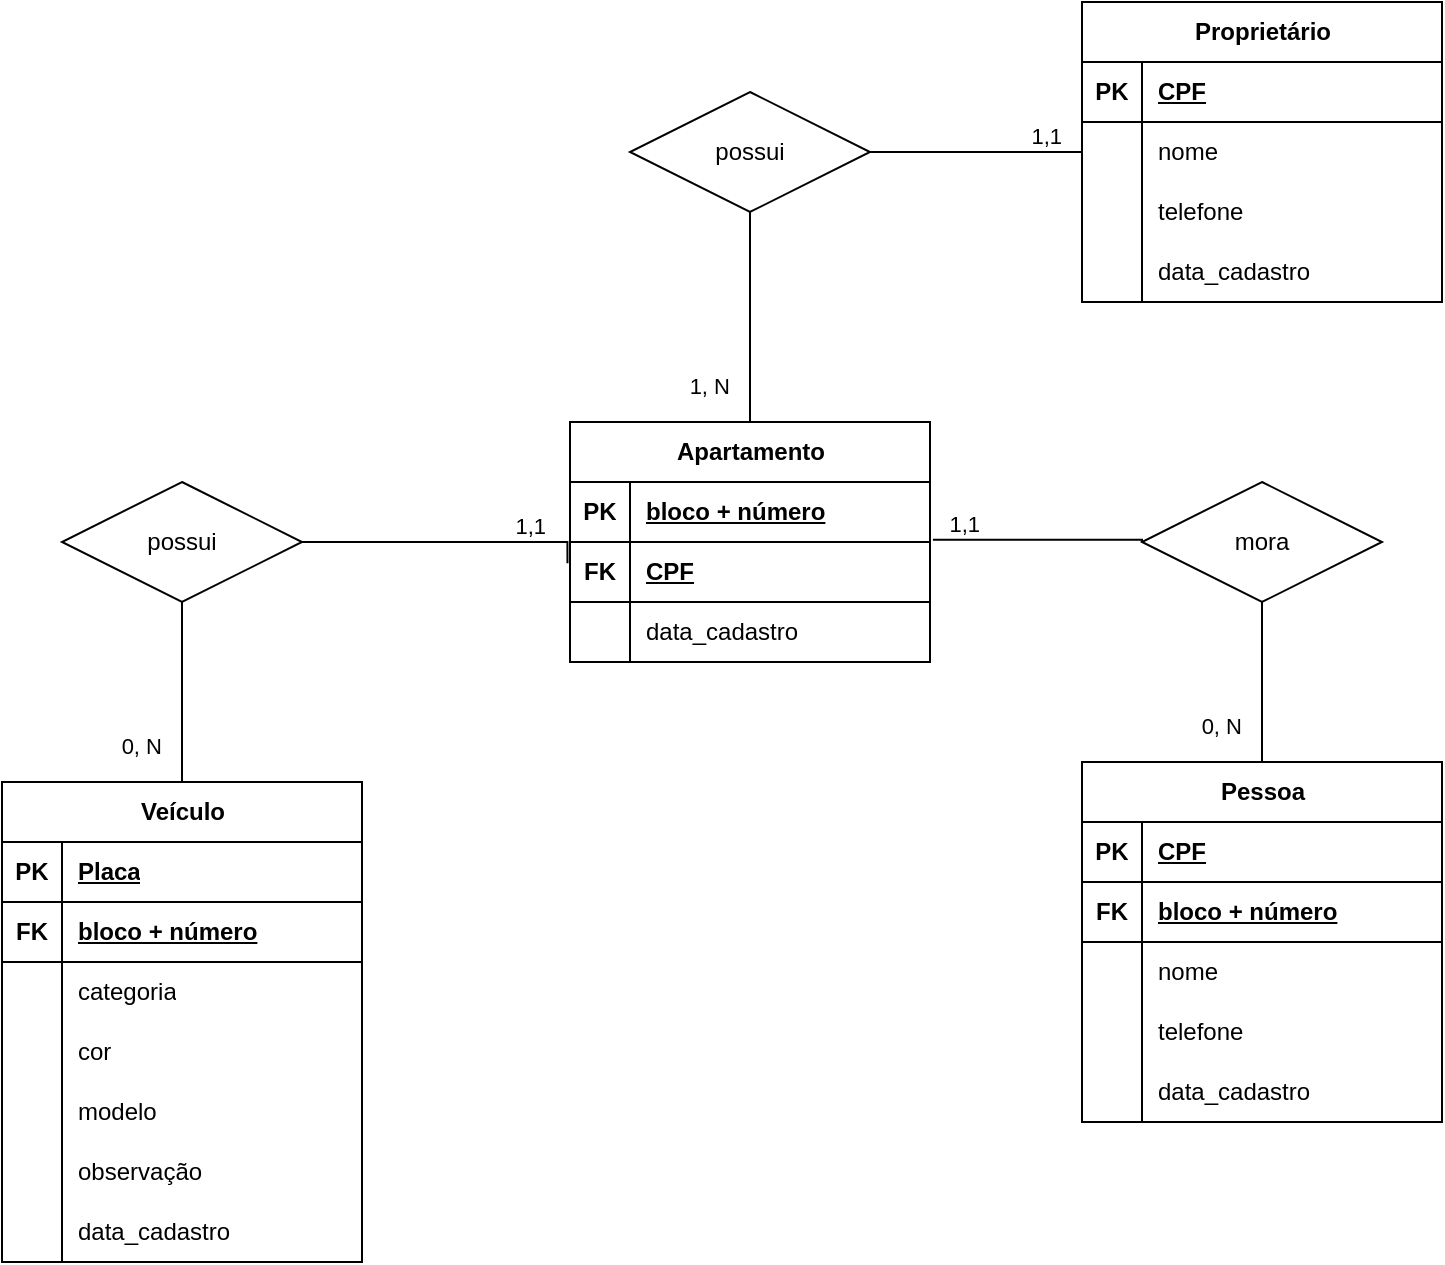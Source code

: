 <mxfile version="21.6.2" type="device">
  <diagram name="Página-1" id="44M3iqJt5St6owgs1f7e">
    <mxGraphModel dx="1195" dy="663" grid="1" gridSize="10" guides="1" tooltips="1" connect="1" arrows="1" fold="1" page="1" pageScale="1" pageWidth="827" pageHeight="1169" math="0" shadow="0">
      <root>
        <mxCell id="0" />
        <mxCell id="1" parent="0" />
        <mxCell id="zV52ClOBa0Fje1cLpetL-1" value="Apartamento" style="shape=table;startSize=30;container=1;collapsible=1;childLayout=tableLayout;fixedRows=1;rowLines=0;fontStyle=1;align=center;resizeLast=1;html=1;" vertex="1" parent="1">
          <mxGeometry x="324" y="250" width="180" height="120" as="geometry" />
        </mxCell>
        <mxCell id="zV52ClOBa0Fje1cLpetL-2" value="" style="shape=tableRow;horizontal=0;startSize=0;swimlaneHead=0;swimlaneBody=0;fillColor=none;collapsible=0;dropTarget=0;points=[[0,0.5],[1,0.5]];portConstraint=eastwest;top=0;left=0;right=0;bottom=1;" vertex="1" parent="zV52ClOBa0Fje1cLpetL-1">
          <mxGeometry y="30" width="180" height="30" as="geometry" />
        </mxCell>
        <mxCell id="zV52ClOBa0Fje1cLpetL-3" value="PK" style="shape=partialRectangle;connectable=0;fillColor=none;top=0;left=0;bottom=0;right=0;fontStyle=1;overflow=hidden;whiteSpace=wrap;html=1;" vertex="1" parent="zV52ClOBa0Fje1cLpetL-2">
          <mxGeometry width="30" height="30" as="geometry">
            <mxRectangle width="30" height="30" as="alternateBounds" />
          </mxGeometry>
        </mxCell>
        <mxCell id="zV52ClOBa0Fje1cLpetL-4" value="bloco + número" style="shape=partialRectangle;connectable=0;fillColor=none;top=0;left=0;bottom=0;right=0;align=left;spacingLeft=6;fontStyle=5;overflow=hidden;whiteSpace=wrap;html=1;" vertex="1" parent="zV52ClOBa0Fje1cLpetL-2">
          <mxGeometry x="30" width="150" height="30" as="geometry">
            <mxRectangle width="150" height="30" as="alternateBounds" />
          </mxGeometry>
        </mxCell>
        <mxCell id="zV52ClOBa0Fje1cLpetL-14" value="" style="shape=tableRow;horizontal=0;startSize=0;swimlaneHead=0;swimlaneBody=0;fillColor=none;collapsible=0;dropTarget=0;points=[[0,0.5],[1,0.5]];portConstraint=eastwest;top=0;left=0;right=0;bottom=1;" vertex="1" parent="zV52ClOBa0Fje1cLpetL-1">
          <mxGeometry y="60" width="180" height="30" as="geometry" />
        </mxCell>
        <mxCell id="zV52ClOBa0Fje1cLpetL-15" value="FK" style="shape=partialRectangle;connectable=0;fillColor=none;top=0;left=0;bottom=0;right=0;fontStyle=1;overflow=hidden;whiteSpace=wrap;html=1;" vertex="1" parent="zV52ClOBa0Fje1cLpetL-14">
          <mxGeometry width="30" height="30" as="geometry">
            <mxRectangle width="30" height="30" as="alternateBounds" />
          </mxGeometry>
        </mxCell>
        <mxCell id="zV52ClOBa0Fje1cLpetL-16" value="CPF" style="shape=partialRectangle;connectable=0;fillColor=none;top=0;left=0;bottom=0;right=0;align=left;spacingLeft=6;fontStyle=5;overflow=hidden;whiteSpace=wrap;html=1;" vertex="1" parent="zV52ClOBa0Fje1cLpetL-14">
          <mxGeometry x="30" width="150" height="30" as="geometry">
            <mxRectangle width="150" height="30" as="alternateBounds" />
          </mxGeometry>
        </mxCell>
        <mxCell id="zV52ClOBa0Fje1cLpetL-5" value="" style="shape=tableRow;horizontal=0;startSize=0;swimlaneHead=0;swimlaneBody=0;fillColor=none;collapsible=0;dropTarget=0;points=[[0,0.5],[1,0.5]];portConstraint=eastwest;top=0;left=0;right=0;bottom=0;" vertex="1" parent="zV52ClOBa0Fje1cLpetL-1">
          <mxGeometry y="90" width="180" height="30" as="geometry" />
        </mxCell>
        <mxCell id="zV52ClOBa0Fje1cLpetL-6" value="" style="shape=partialRectangle;connectable=0;fillColor=none;top=0;left=0;bottom=0;right=0;editable=1;overflow=hidden;whiteSpace=wrap;html=1;" vertex="1" parent="zV52ClOBa0Fje1cLpetL-5">
          <mxGeometry width="30" height="30" as="geometry">
            <mxRectangle width="30" height="30" as="alternateBounds" />
          </mxGeometry>
        </mxCell>
        <mxCell id="zV52ClOBa0Fje1cLpetL-7" value="data_cadastro" style="shape=partialRectangle;connectable=0;fillColor=none;top=0;left=0;bottom=0;right=0;align=left;spacingLeft=6;overflow=hidden;whiteSpace=wrap;html=1;" vertex="1" parent="zV52ClOBa0Fje1cLpetL-5">
          <mxGeometry x="30" width="150" height="30" as="geometry">
            <mxRectangle width="150" height="30" as="alternateBounds" />
          </mxGeometry>
        </mxCell>
        <mxCell id="zV52ClOBa0Fje1cLpetL-17" value="Veículo" style="shape=table;startSize=30;container=1;collapsible=1;childLayout=tableLayout;fixedRows=1;rowLines=0;fontStyle=1;align=center;resizeLast=1;html=1;" vertex="1" parent="1">
          <mxGeometry x="40" y="430" width="180" height="240" as="geometry" />
        </mxCell>
        <mxCell id="zV52ClOBa0Fje1cLpetL-18" value="" style="shape=tableRow;horizontal=0;startSize=0;swimlaneHead=0;swimlaneBody=0;fillColor=none;collapsible=0;dropTarget=0;points=[[0,0.5],[1,0.5]];portConstraint=eastwest;top=0;left=0;right=0;bottom=1;" vertex="1" parent="zV52ClOBa0Fje1cLpetL-17">
          <mxGeometry y="30" width="180" height="30" as="geometry" />
        </mxCell>
        <mxCell id="zV52ClOBa0Fje1cLpetL-19" value="PK" style="shape=partialRectangle;connectable=0;fillColor=none;top=0;left=0;bottom=0;right=0;fontStyle=1;overflow=hidden;whiteSpace=wrap;html=1;" vertex="1" parent="zV52ClOBa0Fje1cLpetL-18">
          <mxGeometry width="30" height="30" as="geometry">
            <mxRectangle width="30" height="30" as="alternateBounds" />
          </mxGeometry>
        </mxCell>
        <mxCell id="zV52ClOBa0Fje1cLpetL-20" value="Placa" style="shape=partialRectangle;connectable=0;fillColor=none;top=0;left=0;bottom=0;right=0;align=left;spacingLeft=6;fontStyle=5;overflow=hidden;whiteSpace=wrap;html=1;" vertex="1" parent="zV52ClOBa0Fje1cLpetL-18">
          <mxGeometry x="30" width="150" height="30" as="geometry">
            <mxRectangle width="150" height="30" as="alternateBounds" />
          </mxGeometry>
        </mxCell>
        <mxCell id="zV52ClOBa0Fje1cLpetL-21" value="" style="shape=tableRow;horizontal=0;startSize=0;swimlaneHead=0;swimlaneBody=0;fillColor=none;collapsible=0;dropTarget=0;points=[[0,0.5],[1,0.5]];portConstraint=eastwest;top=0;left=0;right=0;bottom=1;" vertex="1" parent="zV52ClOBa0Fje1cLpetL-17">
          <mxGeometry y="60" width="180" height="30" as="geometry" />
        </mxCell>
        <mxCell id="zV52ClOBa0Fje1cLpetL-22" value="FK" style="shape=partialRectangle;connectable=0;fillColor=none;top=0;left=0;bottom=0;right=0;fontStyle=1;overflow=hidden;whiteSpace=wrap;html=1;" vertex="1" parent="zV52ClOBa0Fje1cLpetL-21">
          <mxGeometry width="30" height="30" as="geometry">
            <mxRectangle width="30" height="30" as="alternateBounds" />
          </mxGeometry>
        </mxCell>
        <mxCell id="zV52ClOBa0Fje1cLpetL-23" value="bloco + número" style="shape=partialRectangle;connectable=0;fillColor=none;top=0;left=0;bottom=0;right=0;align=left;spacingLeft=6;fontStyle=5;overflow=hidden;whiteSpace=wrap;html=1;" vertex="1" parent="zV52ClOBa0Fje1cLpetL-21">
          <mxGeometry x="30" width="150" height="30" as="geometry">
            <mxRectangle width="150" height="30" as="alternateBounds" />
          </mxGeometry>
        </mxCell>
        <mxCell id="zV52ClOBa0Fje1cLpetL-24" value="" style="shape=tableRow;horizontal=0;startSize=0;swimlaneHead=0;swimlaneBody=0;fillColor=none;collapsible=0;dropTarget=0;points=[[0,0.5],[1,0.5]];portConstraint=eastwest;top=0;left=0;right=0;bottom=0;" vertex="1" parent="zV52ClOBa0Fje1cLpetL-17">
          <mxGeometry y="90" width="180" height="30" as="geometry" />
        </mxCell>
        <mxCell id="zV52ClOBa0Fje1cLpetL-25" value="" style="shape=partialRectangle;connectable=0;fillColor=none;top=0;left=0;bottom=0;right=0;editable=1;overflow=hidden;whiteSpace=wrap;html=1;" vertex="1" parent="zV52ClOBa0Fje1cLpetL-24">
          <mxGeometry width="30" height="30" as="geometry">
            <mxRectangle width="30" height="30" as="alternateBounds" />
          </mxGeometry>
        </mxCell>
        <mxCell id="zV52ClOBa0Fje1cLpetL-26" value="categoria" style="shape=partialRectangle;connectable=0;fillColor=none;top=0;left=0;bottom=0;right=0;align=left;spacingLeft=6;overflow=hidden;whiteSpace=wrap;html=1;" vertex="1" parent="zV52ClOBa0Fje1cLpetL-24">
          <mxGeometry x="30" width="150" height="30" as="geometry">
            <mxRectangle width="150" height="30" as="alternateBounds" />
          </mxGeometry>
        </mxCell>
        <mxCell id="zV52ClOBa0Fje1cLpetL-27" value="" style="shape=tableRow;horizontal=0;startSize=0;swimlaneHead=0;swimlaneBody=0;fillColor=none;collapsible=0;dropTarget=0;points=[[0,0.5],[1,0.5]];portConstraint=eastwest;top=0;left=0;right=0;bottom=0;" vertex="1" parent="zV52ClOBa0Fje1cLpetL-17">
          <mxGeometry y="120" width="180" height="30" as="geometry" />
        </mxCell>
        <mxCell id="zV52ClOBa0Fje1cLpetL-28" value="" style="shape=partialRectangle;connectable=0;fillColor=none;top=0;left=0;bottom=0;right=0;editable=1;overflow=hidden;whiteSpace=wrap;html=1;" vertex="1" parent="zV52ClOBa0Fje1cLpetL-27">
          <mxGeometry width="30" height="30" as="geometry">
            <mxRectangle width="30" height="30" as="alternateBounds" />
          </mxGeometry>
        </mxCell>
        <mxCell id="zV52ClOBa0Fje1cLpetL-29" value="cor" style="shape=partialRectangle;connectable=0;fillColor=none;top=0;left=0;bottom=0;right=0;align=left;spacingLeft=6;overflow=hidden;whiteSpace=wrap;html=1;" vertex="1" parent="zV52ClOBa0Fje1cLpetL-27">
          <mxGeometry x="30" width="150" height="30" as="geometry">
            <mxRectangle width="150" height="30" as="alternateBounds" />
          </mxGeometry>
        </mxCell>
        <mxCell id="zV52ClOBa0Fje1cLpetL-30" value="" style="shape=tableRow;horizontal=0;startSize=0;swimlaneHead=0;swimlaneBody=0;fillColor=none;collapsible=0;dropTarget=0;points=[[0,0.5],[1,0.5]];portConstraint=eastwest;top=0;left=0;right=0;bottom=0;" vertex="1" parent="zV52ClOBa0Fje1cLpetL-17">
          <mxGeometry y="150" width="180" height="30" as="geometry" />
        </mxCell>
        <mxCell id="zV52ClOBa0Fje1cLpetL-31" value="" style="shape=partialRectangle;connectable=0;fillColor=none;top=0;left=0;bottom=0;right=0;editable=1;overflow=hidden;whiteSpace=wrap;html=1;" vertex="1" parent="zV52ClOBa0Fje1cLpetL-30">
          <mxGeometry width="30" height="30" as="geometry">
            <mxRectangle width="30" height="30" as="alternateBounds" />
          </mxGeometry>
        </mxCell>
        <mxCell id="zV52ClOBa0Fje1cLpetL-32" value="modelo" style="shape=partialRectangle;connectable=0;fillColor=none;top=0;left=0;bottom=0;right=0;align=left;spacingLeft=6;overflow=hidden;whiteSpace=wrap;html=1;" vertex="1" parent="zV52ClOBa0Fje1cLpetL-30">
          <mxGeometry x="30" width="150" height="30" as="geometry">
            <mxRectangle width="150" height="30" as="alternateBounds" />
          </mxGeometry>
        </mxCell>
        <mxCell id="zV52ClOBa0Fje1cLpetL-33" value="" style="shape=tableRow;horizontal=0;startSize=0;swimlaneHead=0;swimlaneBody=0;fillColor=none;collapsible=0;dropTarget=0;points=[[0,0.5],[1,0.5]];portConstraint=eastwest;top=0;left=0;right=0;bottom=0;" vertex="1" parent="zV52ClOBa0Fje1cLpetL-17">
          <mxGeometry y="180" width="180" height="30" as="geometry" />
        </mxCell>
        <mxCell id="zV52ClOBa0Fje1cLpetL-34" value="" style="shape=partialRectangle;connectable=0;fillColor=none;top=0;left=0;bottom=0;right=0;editable=1;overflow=hidden;whiteSpace=wrap;html=1;" vertex="1" parent="zV52ClOBa0Fje1cLpetL-33">
          <mxGeometry width="30" height="30" as="geometry">
            <mxRectangle width="30" height="30" as="alternateBounds" />
          </mxGeometry>
        </mxCell>
        <mxCell id="zV52ClOBa0Fje1cLpetL-35" value="observação" style="shape=partialRectangle;connectable=0;fillColor=none;top=0;left=0;bottom=0;right=0;align=left;spacingLeft=6;overflow=hidden;whiteSpace=wrap;html=1;" vertex="1" parent="zV52ClOBa0Fje1cLpetL-33">
          <mxGeometry x="30" width="150" height="30" as="geometry">
            <mxRectangle width="150" height="30" as="alternateBounds" />
          </mxGeometry>
        </mxCell>
        <mxCell id="zV52ClOBa0Fje1cLpetL-36" value="" style="shape=tableRow;horizontal=0;startSize=0;swimlaneHead=0;swimlaneBody=0;fillColor=none;collapsible=0;dropTarget=0;points=[[0,0.5],[1,0.5]];portConstraint=eastwest;top=0;left=0;right=0;bottom=0;" vertex="1" parent="zV52ClOBa0Fje1cLpetL-17">
          <mxGeometry y="210" width="180" height="30" as="geometry" />
        </mxCell>
        <mxCell id="zV52ClOBa0Fje1cLpetL-37" value="" style="shape=partialRectangle;connectable=0;fillColor=none;top=0;left=0;bottom=0;right=0;editable=1;overflow=hidden;whiteSpace=wrap;html=1;" vertex="1" parent="zV52ClOBa0Fje1cLpetL-36">
          <mxGeometry width="30" height="30" as="geometry">
            <mxRectangle width="30" height="30" as="alternateBounds" />
          </mxGeometry>
        </mxCell>
        <mxCell id="zV52ClOBa0Fje1cLpetL-38" value="data_cadastro" style="shape=partialRectangle;connectable=0;fillColor=none;top=0;left=0;bottom=0;right=0;align=left;spacingLeft=6;overflow=hidden;whiteSpace=wrap;html=1;" vertex="1" parent="zV52ClOBa0Fje1cLpetL-36">
          <mxGeometry x="30" width="150" height="30" as="geometry">
            <mxRectangle width="150" height="30" as="alternateBounds" />
          </mxGeometry>
        </mxCell>
        <mxCell id="zV52ClOBa0Fje1cLpetL-39" value="Proprietário" style="shape=table;startSize=30;container=1;collapsible=1;childLayout=tableLayout;fixedRows=1;rowLines=0;fontStyle=1;align=center;resizeLast=1;html=1;" vertex="1" parent="1">
          <mxGeometry x="580" y="40" width="180" height="150" as="geometry" />
        </mxCell>
        <mxCell id="zV52ClOBa0Fje1cLpetL-40" value="" style="shape=tableRow;horizontal=0;startSize=0;swimlaneHead=0;swimlaneBody=0;fillColor=none;collapsible=0;dropTarget=0;points=[[0,0.5],[1,0.5]];portConstraint=eastwest;top=0;left=0;right=0;bottom=1;" vertex="1" parent="zV52ClOBa0Fje1cLpetL-39">
          <mxGeometry y="30" width="180" height="30" as="geometry" />
        </mxCell>
        <mxCell id="zV52ClOBa0Fje1cLpetL-41" value="PK" style="shape=partialRectangle;connectable=0;fillColor=none;top=0;left=0;bottom=0;right=0;fontStyle=1;overflow=hidden;whiteSpace=wrap;html=1;" vertex="1" parent="zV52ClOBa0Fje1cLpetL-40">
          <mxGeometry width="30" height="30" as="geometry">
            <mxRectangle width="30" height="30" as="alternateBounds" />
          </mxGeometry>
        </mxCell>
        <mxCell id="zV52ClOBa0Fje1cLpetL-42" value="CPF" style="shape=partialRectangle;connectable=0;fillColor=none;top=0;left=0;bottom=0;right=0;align=left;spacingLeft=6;fontStyle=5;overflow=hidden;whiteSpace=wrap;html=1;" vertex="1" parent="zV52ClOBa0Fje1cLpetL-40">
          <mxGeometry x="30" width="150" height="30" as="geometry">
            <mxRectangle width="150" height="30" as="alternateBounds" />
          </mxGeometry>
        </mxCell>
        <mxCell id="zV52ClOBa0Fje1cLpetL-46" value="" style="shape=tableRow;horizontal=0;startSize=0;swimlaneHead=0;swimlaneBody=0;fillColor=none;collapsible=0;dropTarget=0;points=[[0,0.5],[1,0.5]];portConstraint=eastwest;top=0;left=0;right=0;bottom=0;" vertex="1" parent="zV52ClOBa0Fje1cLpetL-39">
          <mxGeometry y="60" width="180" height="30" as="geometry" />
        </mxCell>
        <mxCell id="zV52ClOBa0Fje1cLpetL-47" value="" style="shape=partialRectangle;connectable=0;fillColor=none;top=0;left=0;bottom=0;right=0;editable=1;overflow=hidden;whiteSpace=wrap;html=1;" vertex="1" parent="zV52ClOBa0Fje1cLpetL-46">
          <mxGeometry width="30" height="30" as="geometry">
            <mxRectangle width="30" height="30" as="alternateBounds" />
          </mxGeometry>
        </mxCell>
        <mxCell id="zV52ClOBa0Fje1cLpetL-48" value="nome" style="shape=partialRectangle;connectable=0;fillColor=none;top=0;left=0;bottom=0;right=0;align=left;spacingLeft=6;overflow=hidden;whiteSpace=wrap;html=1;" vertex="1" parent="zV52ClOBa0Fje1cLpetL-46">
          <mxGeometry x="30" width="150" height="30" as="geometry">
            <mxRectangle width="150" height="30" as="alternateBounds" />
          </mxGeometry>
        </mxCell>
        <mxCell id="zV52ClOBa0Fje1cLpetL-49" value="" style="shape=tableRow;horizontal=0;startSize=0;swimlaneHead=0;swimlaneBody=0;fillColor=none;collapsible=0;dropTarget=0;points=[[0,0.5],[1,0.5]];portConstraint=eastwest;top=0;left=0;right=0;bottom=0;" vertex="1" parent="zV52ClOBa0Fje1cLpetL-39">
          <mxGeometry y="90" width="180" height="30" as="geometry" />
        </mxCell>
        <mxCell id="zV52ClOBa0Fje1cLpetL-50" value="" style="shape=partialRectangle;connectable=0;fillColor=none;top=0;left=0;bottom=0;right=0;editable=1;overflow=hidden;whiteSpace=wrap;html=1;" vertex="1" parent="zV52ClOBa0Fje1cLpetL-49">
          <mxGeometry width="30" height="30" as="geometry">
            <mxRectangle width="30" height="30" as="alternateBounds" />
          </mxGeometry>
        </mxCell>
        <mxCell id="zV52ClOBa0Fje1cLpetL-51" value="telefone" style="shape=partialRectangle;connectable=0;fillColor=none;top=0;left=0;bottom=0;right=0;align=left;spacingLeft=6;overflow=hidden;whiteSpace=wrap;html=1;" vertex="1" parent="zV52ClOBa0Fje1cLpetL-49">
          <mxGeometry x="30" width="150" height="30" as="geometry">
            <mxRectangle width="150" height="30" as="alternateBounds" />
          </mxGeometry>
        </mxCell>
        <mxCell id="zV52ClOBa0Fje1cLpetL-52" value="" style="shape=tableRow;horizontal=0;startSize=0;swimlaneHead=0;swimlaneBody=0;fillColor=none;collapsible=0;dropTarget=0;points=[[0,0.5],[1,0.5]];portConstraint=eastwest;top=0;left=0;right=0;bottom=0;" vertex="1" parent="zV52ClOBa0Fje1cLpetL-39">
          <mxGeometry y="120" width="180" height="30" as="geometry" />
        </mxCell>
        <mxCell id="zV52ClOBa0Fje1cLpetL-53" value="" style="shape=partialRectangle;connectable=0;fillColor=none;top=0;left=0;bottom=0;right=0;editable=1;overflow=hidden;whiteSpace=wrap;html=1;" vertex="1" parent="zV52ClOBa0Fje1cLpetL-52">
          <mxGeometry width="30" height="30" as="geometry">
            <mxRectangle width="30" height="30" as="alternateBounds" />
          </mxGeometry>
        </mxCell>
        <mxCell id="zV52ClOBa0Fje1cLpetL-54" value="data_cadastro" style="shape=partialRectangle;connectable=0;fillColor=none;top=0;left=0;bottom=0;right=0;align=left;spacingLeft=6;overflow=hidden;whiteSpace=wrap;html=1;" vertex="1" parent="zV52ClOBa0Fje1cLpetL-52">
          <mxGeometry x="30" width="150" height="30" as="geometry">
            <mxRectangle width="150" height="30" as="alternateBounds" />
          </mxGeometry>
        </mxCell>
        <mxCell id="zV52ClOBa0Fje1cLpetL-55" value="Pessoa" style="shape=table;startSize=30;container=1;collapsible=1;childLayout=tableLayout;fixedRows=1;rowLines=0;fontStyle=1;align=center;resizeLast=1;html=1;" vertex="1" parent="1">
          <mxGeometry x="580" y="420" width="180" height="180" as="geometry" />
        </mxCell>
        <mxCell id="zV52ClOBa0Fje1cLpetL-56" value="" style="shape=tableRow;horizontal=0;startSize=0;swimlaneHead=0;swimlaneBody=0;fillColor=none;collapsible=0;dropTarget=0;points=[[0,0.5],[1,0.5]];portConstraint=eastwest;top=0;left=0;right=0;bottom=1;" vertex="1" parent="zV52ClOBa0Fje1cLpetL-55">
          <mxGeometry y="30" width="180" height="30" as="geometry" />
        </mxCell>
        <mxCell id="zV52ClOBa0Fje1cLpetL-57" value="PK" style="shape=partialRectangle;connectable=0;fillColor=none;top=0;left=0;bottom=0;right=0;fontStyle=1;overflow=hidden;whiteSpace=wrap;html=1;" vertex="1" parent="zV52ClOBa0Fje1cLpetL-56">
          <mxGeometry width="30" height="30" as="geometry">
            <mxRectangle width="30" height="30" as="alternateBounds" />
          </mxGeometry>
        </mxCell>
        <mxCell id="zV52ClOBa0Fje1cLpetL-58" value="CPF" style="shape=partialRectangle;connectable=0;fillColor=none;top=0;left=0;bottom=0;right=0;align=left;spacingLeft=6;fontStyle=5;overflow=hidden;whiteSpace=wrap;html=1;" vertex="1" parent="zV52ClOBa0Fje1cLpetL-56">
          <mxGeometry x="30" width="150" height="30" as="geometry">
            <mxRectangle width="150" height="30" as="alternateBounds" />
          </mxGeometry>
        </mxCell>
        <mxCell id="zV52ClOBa0Fje1cLpetL-68" value="" style="shape=tableRow;horizontal=0;startSize=0;swimlaneHead=0;swimlaneBody=0;fillColor=none;collapsible=0;dropTarget=0;points=[[0,0.5],[1,0.5]];portConstraint=eastwest;top=0;left=0;right=0;bottom=1;" vertex="1" parent="zV52ClOBa0Fje1cLpetL-55">
          <mxGeometry y="60" width="180" height="30" as="geometry" />
        </mxCell>
        <mxCell id="zV52ClOBa0Fje1cLpetL-69" value="FK" style="shape=partialRectangle;connectable=0;fillColor=none;top=0;left=0;bottom=0;right=0;fontStyle=1;overflow=hidden;whiteSpace=wrap;html=1;" vertex="1" parent="zV52ClOBa0Fje1cLpetL-68">
          <mxGeometry width="30" height="30" as="geometry">
            <mxRectangle width="30" height="30" as="alternateBounds" />
          </mxGeometry>
        </mxCell>
        <mxCell id="zV52ClOBa0Fje1cLpetL-70" value="bloco + número" style="shape=partialRectangle;connectable=0;fillColor=none;top=0;left=0;bottom=0;right=0;align=left;spacingLeft=6;fontStyle=5;overflow=hidden;whiteSpace=wrap;html=1;" vertex="1" parent="zV52ClOBa0Fje1cLpetL-68">
          <mxGeometry x="30" width="150" height="30" as="geometry">
            <mxRectangle width="150" height="30" as="alternateBounds" />
          </mxGeometry>
        </mxCell>
        <mxCell id="zV52ClOBa0Fje1cLpetL-59" value="" style="shape=tableRow;horizontal=0;startSize=0;swimlaneHead=0;swimlaneBody=0;fillColor=none;collapsible=0;dropTarget=0;points=[[0,0.5],[1,0.5]];portConstraint=eastwest;top=0;left=0;right=0;bottom=0;" vertex="1" parent="zV52ClOBa0Fje1cLpetL-55">
          <mxGeometry y="90" width="180" height="30" as="geometry" />
        </mxCell>
        <mxCell id="zV52ClOBa0Fje1cLpetL-60" value="" style="shape=partialRectangle;connectable=0;fillColor=none;top=0;left=0;bottom=0;right=0;editable=1;overflow=hidden;whiteSpace=wrap;html=1;" vertex="1" parent="zV52ClOBa0Fje1cLpetL-59">
          <mxGeometry width="30" height="30" as="geometry">
            <mxRectangle width="30" height="30" as="alternateBounds" />
          </mxGeometry>
        </mxCell>
        <mxCell id="zV52ClOBa0Fje1cLpetL-61" value="nome" style="shape=partialRectangle;connectable=0;fillColor=none;top=0;left=0;bottom=0;right=0;align=left;spacingLeft=6;overflow=hidden;whiteSpace=wrap;html=1;" vertex="1" parent="zV52ClOBa0Fje1cLpetL-59">
          <mxGeometry x="30" width="150" height="30" as="geometry">
            <mxRectangle width="150" height="30" as="alternateBounds" />
          </mxGeometry>
        </mxCell>
        <mxCell id="zV52ClOBa0Fje1cLpetL-62" value="" style="shape=tableRow;horizontal=0;startSize=0;swimlaneHead=0;swimlaneBody=0;fillColor=none;collapsible=0;dropTarget=0;points=[[0,0.5],[1,0.5]];portConstraint=eastwest;top=0;left=0;right=0;bottom=0;" vertex="1" parent="zV52ClOBa0Fje1cLpetL-55">
          <mxGeometry y="120" width="180" height="30" as="geometry" />
        </mxCell>
        <mxCell id="zV52ClOBa0Fje1cLpetL-63" value="" style="shape=partialRectangle;connectable=0;fillColor=none;top=0;left=0;bottom=0;right=0;editable=1;overflow=hidden;whiteSpace=wrap;html=1;" vertex="1" parent="zV52ClOBa0Fje1cLpetL-62">
          <mxGeometry width="30" height="30" as="geometry">
            <mxRectangle width="30" height="30" as="alternateBounds" />
          </mxGeometry>
        </mxCell>
        <mxCell id="zV52ClOBa0Fje1cLpetL-64" value="telefone" style="shape=partialRectangle;connectable=0;fillColor=none;top=0;left=0;bottom=0;right=0;align=left;spacingLeft=6;overflow=hidden;whiteSpace=wrap;html=1;" vertex="1" parent="zV52ClOBa0Fje1cLpetL-62">
          <mxGeometry x="30" width="150" height="30" as="geometry">
            <mxRectangle width="150" height="30" as="alternateBounds" />
          </mxGeometry>
        </mxCell>
        <mxCell id="zV52ClOBa0Fje1cLpetL-65" value="" style="shape=tableRow;horizontal=0;startSize=0;swimlaneHead=0;swimlaneBody=0;fillColor=none;collapsible=0;dropTarget=0;points=[[0,0.5],[1,0.5]];portConstraint=eastwest;top=0;left=0;right=0;bottom=0;" vertex="1" parent="zV52ClOBa0Fje1cLpetL-55">
          <mxGeometry y="150" width="180" height="30" as="geometry" />
        </mxCell>
        <mxCell id="zV52ClOBa0Fje1cLpetL-66" value="" style="shape=partialRectangle;connectable=0;fillColor=none;top=0;left=0;bottom=0;right=0;editable=1;overflow=hidden;whiteSpace=wrap;html=1;" vertex="1" parent="zV52ClOBa0Fje1cLpetL-65">
          <mxGeometry width="30" height="30" as="geometry">
            <mxRectangle width="30" height="30" as="alternateBounds" />
          </mxGeometry>
        </mxCell>
        <mxCell id="zV52ClOBa0Fje1cLpetL-67" value="data_cadastro" style="shape=partialRectangle;connectable=0;fillColor=none;top=0;left=0;bottom=0;right=0;align=left;spacingLeft=6;overflow=hidden;whiteSpace=wrap;html=1;" vertex="1" parent="zV52ClOBa0Fje1cLpetL-65">
          <mxGeometry x="30" width="150" height="30" as="geometry">
            <mxRectangle width="150" height="30" as="alternateBounds" />
          </mxGeometry>
        </mxCell>
        <mxCell id="zV52ClOBa0Fje1cLpetL-71" value="possui" style="shape=rhombus;perimeter=rhombusPerimeter;whiteSpace=wrap;html=1;align=center;" vertex="1" parent="1">
          <mxGeometry x="354" y="85" width="120" height="60" as="geometry" />
        </mxCell>
        <mxCell id="zV52ClOBa0Fje1cLpetL-72" value="possui" style="shape=rhombus;perimeter=rhombusPerimeter;whiteSpace=wrap;html=1;align=center;" vertex="1" parent="1">
          <mxGeometry x="70" y="280" width="120" height="60" as="geometry" />
        </mxCell>
        <mxCell id="zV52ClOBa0Fje1cLpetL-73" value="mora" style="shape=rhombus;perimeter=rhombusPerimeter;whiteSpace=wrap;html=1;align=center;" vertex="1" parent="1">
          <mxGeometry x="610" y="280" width="120" height="60" as="geometry" />
        </mxCell>
        <mxCell id="zV52ClOBa0Fje1cLpetL-80" value="" style="endArrow=none;html=1;edgeStyle=orthogonalEdgeStyle;rounded=0;exitX=0.5;exitY=1;exitDx=0;exitDy=0;entryX=0.5;entryY=0;entryDx=0;entryDy=0;" edge="1" parent="1" source="zV52ClOBa0Fje1cLpetL-72" target="zV52ClOBa0Fje1cLpetL-17">
          <mxGeometry relative="1" as="geometry">
            <mxPoint x="50" y="380" as="sourcePoint" />
            <mxPoint x="210" y="380" as="targetPoint" />
          </mxGeometry>
        </mxCell>
        <mxCell id="zV52ClOBa0Fje1cLpetL-82" value="0, N" style="edgeLabel;resizable=0;html=1;align=right;verticalAlign=bottom;" connectable="0" vertex="1" parent="zV52ClOBa0Fje1cLpetL-80">
          <mxGeometry x="1" relative="1" as="geometry">
            <mxPoint x="-10" y="-10" as="offset" />
          </mxGeometry>
        </mxCell>
        <mxCell id="zV52ClOBa0Fje1cLpetL-83" value="" style="endArrow=none;html=1;edgeStyle=orthogonalEdgeStyle;rounded=0;exitX=0.5;exitY=1;exitDx=0;exitDy=0;entryX=0.5;entryY=0;entryDx=0;entryDy=0;" edge="1" parent="1" source="zV52ClOBa0Fje1cLpetL-73" target="zV52ClOBa0Fje1cLpetL-55">
          <mxGeometry relative="1" as="geometry">
            <mxPoint x="680" y="370" as="sourcePoint" />
            <mxPoint x="680" y="460" as="targetPoint" />
          </mxGeometry>
        </mxCell>
        <mxCell id="zV52ClOBa0Fje1cLpetL-84" value="0, N" style="edgeLabel;resizable=0;html=1;align=right;verticalAlign=bottom;" connectable="0" vertex="1" parent="zV52ClOBa0Fje1cLpetL-83">
          <mxGeometry x="1" relative="1" as="geometry">
            <mxPoint x="-10" y="-10" as="offset" />
          </mxGeometry>
        </mxCell>
        <mxCell id="zV52ClOBa0Fje1cLpetL-89" value="" style="endArrow=none;html=1;edgeStyle=orthogonalEdgeStyle;rounded=0;entryX=-0.007;entryY=0.355;entryDx=0;entryDy=0;entryPerimeter=0;exitX=1;exitY=0.5;exitDx=0;exitDy=0;" edge="1" parent="1" source="zV52ClOBa0Fje1cLpetL-72" target="zV52ClOBa0Fje1cLpetL-14">
          <mxGeometry relative="1" as="geometry">
            <mxPoint x="240" y="320" as="sourcePoint" />
            <mxPoint x="240" y="410" as="targetPoint" />
            <Array as="points">
              <mxPoint x="323" y="310" />
            </Array>
          </mxGeometry>
        </mxCell>
        <mxCell id="zV52ClOBa0Fje1cLpetL-90" value="1,1" style="edgeLabel;resizable=0;html=1;align=right;verticalAlign=bottom;" connectable="0" vertex="1" parent="zV52ClOBa0Fje1cLpetL-89">
          <mxGeometry x="1" relative="1" as="geometry">
            <mxPoint x="-10" y="-10" as="offset" />
          </mxGeometry>
        </mxCell>
        <mxCell id="zV52ClOBa0Fje1cLpetL-91" value="" style="endArrow=none;html=1;edgeStyle=orthogonalEdgeStyle;rounded=0;entryX=1.008;entryY=0.964;entryDx=0;entryDy=0;entryPerimeter=0;exitX=0;exitY=0.5;exitDx=0;exitDy=0;" edge="1" parent="1" source="zV52ClOBa0Fje1cLpetL-73" target="zV52ClOBa0Fje1cLpetL-2">
          <mxGeometry relative="1" as="geometry">
            <mxPoint x="410" y="409" as="sourcePoint" />
            <mxPoint x="543" y="420" as="targetPoint" />
            <Array as="points">
              <mxPoint x="610" y="309" />
            </Array>
          </mxGeometry>
        </mxCell>
        <mxCell id="zV52ClOBa0Fje1cLpetL-92" value="1,1" style="edgeLabel;resizable=0;html=1;align=right;verticalAlign=bottom;" connectable="0" vertex="1" parent="zV52ClOBa0Fje1cLpetL-91">
          <mxGeometry x="1" relative="1" as="geometry">
            <mxPoint x="24" y="1" as="offset" />
          </mxGeometry>
        </mxCell>
        <mxCell id="zV52ClOBa0Fje1cLpetL-93" value="" style="endArrow=none;html=1;edgeStyle=orthogonalEdgeStyle;rounded=0;exitX=0.5;exitY=1;exitDx=0;exitDy=0;entryX=0.5;entryY=0;entryDx=0;entryDy=0;" edge="1" parent="1" source="zV52ClOBa0Fje1cLpetL-71" target="zV52ClOBa0Fje1cLpetL-1">
          <mxGeometry relative="1" as="geometry">
            <mxPoint x="413.66" y="160" as="sourcePoint" />
            <mxPoint x="413.66" y="250" as="targetPoint" />
          </mxGeometry>
        </mxCell>
        <mxCell id="zV52ClOBa0Fje1cLpetL-94" value="1, N" style="edgeLabel;resizable=0;html=1;align=right;verticalAlign=bottom;" connectable="0" vertex="1" parent="zV52ClOBa0Fje1cLpetL-93">
          <mxGeometry x="1" relative="1" as="geometry">
            <mxPoint x="-10" y="-10" as="offset" />
          </mxGeometry>
        </mxCell>
        <mxCell id="zV52ClOBa0Fje1cLpetL-95" value="" style="endArrow=none;html=1;edgeStyle=orthogonalEdgeStyle;rounded=0;entryX=1;entryY=0.5;entryDx=0;entryDy=0;exitX=0;exitY=0.5;exitDx=0;exitDy=0;" edge="1" parent="1" source="zV52ClOBa0Fje1cLpetL-46" target="zV52ClOBa0Fje1cLpetL-71">
          <mxGeometry relative="1" as="geometry">
            <mxPoint x="565" y="161" as="sourcePoint" />
            <mxPoint x="460" y="160" as="targetPoint" />
            <Array as="points">
              <mxPoint x="520" y="115" />
              <mxPoint x="520" y="115" />
            </Array>
          </mxGeometry>
        </mxCell>
        <mxCell id="zV52ClOBa0Fje1cLpetL-96" value="1,1" style="edgeLabel;resizable=0;html=1;align=right;verticalAlign=bottom;" connectable="0" vertex="1" parent="zV52ClOBa0Fje1cLpetL-95">
          <mxGeometry x="1" relative="1" as="geometry">
            <mxPoint x="96" as="offset" />
          </mxGeometry>
        </mxCell>
      </root>
    </mxGraphModel>
  </diagram>
</mxfile>

